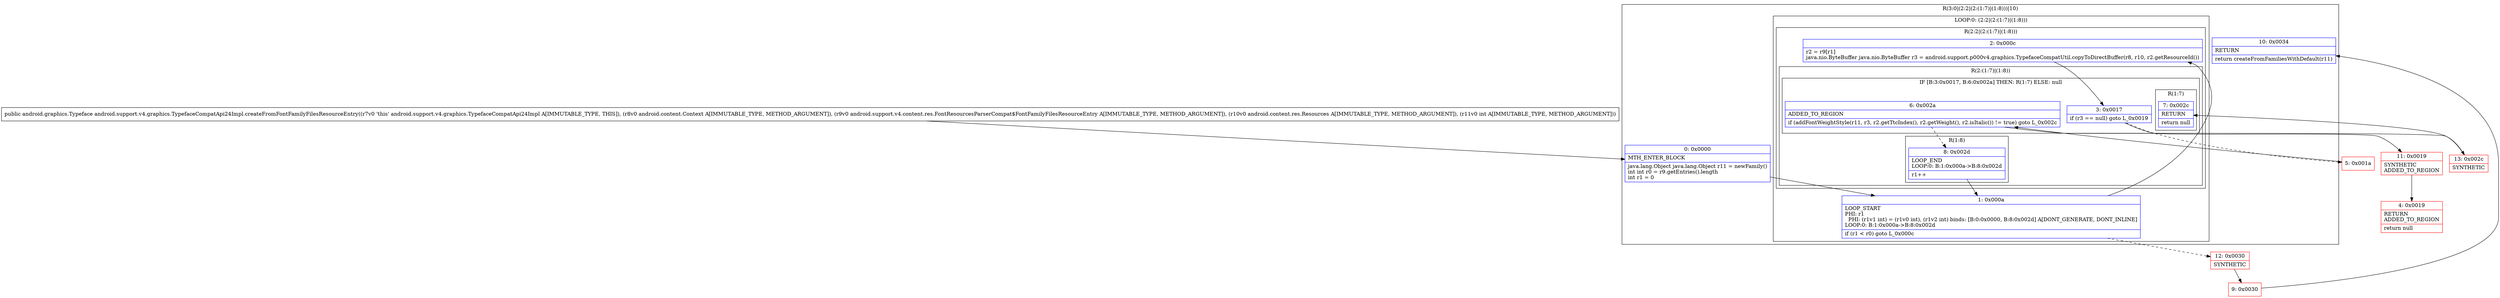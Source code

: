 digraph "CFG forandroid.support.v4.graphics.TypefaceCompatApi24Impl.createFromFontFamilyFilesResourceEntry(Landroid\/content\/Context;Landroid\/support\/v4\/content\/res\/FontResourcesParserCompat$FontFamilyFilesResourceEntry;Landroid\/content\/res\/Resources;I)Landroid\/graphics\/Typeface;" {
subgraph cluster_Region_470555897 {
label = "R(3:0|(2:2|(2:(1:7)|(1:8)))|10)";
node [shape=record,color=blue];
Node_0 [shape=record,label="{0\:\ 0x0000|MTH_ENTER_BLOCK\l|java.lang.Object java.lang.Object r11 = newFamily()\lint int r0 = r9.getEntries().length\lint r1 = 0\l}"];
subgraph cluster_LoopRegion_2065580512 {
label = "LOOP:0: (2:2|(2:(1:7)|(1:8)))";
node [shape=record,color=blue];
Node_1 [shape=record,label="{1\:\ 0x000a|LOOP_START\lPHI: r1 \l  PHI: (r1v1 int) = (r1v0 int), (r1v2 int) binds: [B:0:0x0000, B:8:0x002d] A[DONT_GENERATE, DONT_INLINE]\lLOOP:0: B:1:0x000a\-\>B:8:0x002d\l|if (r1 \< r0) goto L_0x000c\l}"];
subgraph cluster_Region_1323029078 {
label = "R(2:2|(2:(1:7)|(1:8)))";
node [shape=record,color=blue];
Node_2 [shape=record,label="{2\:\ 0x000c|r2 = r9[r1]\ljava.nio.ByteBuffer java.nio.ByteBuffer r3 = android.support.p000v4.graphics.TypefaceCompatUtil.copyToDirectBuffer(r8, r10, r2.getResourceId())\l}"];
subgraph cluster_Region_2047431472 {
label = "R(2:(1:7)|(1:8))";
node [shape=record,color=blue];
subgraph cluster_IfRegion_1334174523 {
label = "IF [B:3:0x0017, B:6:0x002a] THEN: R(1:7) ELSE: null";
node [shape=record,color=blue];
Node_3 [shape=record,label="{3\:\ 0x0017|if (r3 == null) goto L_0x0019\l}"];
Node_6 [shape=record,label="{6\:\ 0x002a|ADDED_TO_REGION\l|if (addFontWeightStyle(r11, r3, r2.getTtcIndex(), r2.getWeight(), r2.isItalic()) != true) goto L_0x002c\l}"];
subgraph cluster_Region_294875145 {
label = "R(1:7)";
node [shape=record,color=blue];
Node_7 [shape=record,label="{7\:\ 0x002c|RETURN\l|return null\l}"];
}
}
subgraph cluster_Region_161355852 {
label = "R(1:8)";
node [shape=record,color=blue];
Node_8 [shape=record,label="{8\:\ 0x002d|LOOP_END\lLOOP:0: B:1:0x000a\-\>B:8:0x002d\l|r1++\l}"];
}
}
}
}
Node_10 [shape=record,label="{10\:\ 0x0034|RETURN\l|return createFromFamiliesWithDefault(r11)\l}"];
}
Node_4 [shape=record,color=red,label="{4\:\ 0x0019|RETURN\lADDED_TO_REGION\l|return null\l}"];
Node_5 [shape=record,color=red,label="{5\:\ 0x001a}"];
Node_9 [shape=record,color=red,label="{9\:\ 0x0030}"];
Node_11 [shape=record,color=red,label="{11\:\ 0x0019|SYNTHETIC\lADDED_TO_REGION\l}"];
Node_12 [shape=record,color=red,label="{12\:\ 0x0030|SYNTHETIC\l}"];
Node_13 [shape=record,color=red,label="{13\:\ 0x002c|SYNTHETIC\l}"];
MethodNode[shape=record,label="{public android.graphics.Typeface android.support.v4.graphics.TypefaceCompatApi24Impl.createFromFontFamilyFilesResourceEntry((r7v0 'this' android.support.v4.graphics.TypefaceCompatApi24Impl A[IMMUTABLE_TYPE, THIS]), (r8v0 android.content.Context A[IMMUTABLE_TYPE, METHOD_ARGUMENT]), (r9v0 android.support.v4.content.res.FontResourcesParserCompat$FontFamilyFilesResourceEntry A[IMMUTABLE_TYPE, METHOD_ARGUMENT]), (r10v0 android.content.res.Resources A[IMMUTABLE_TYPE, METHOD_ARGUMENT]), (r11v0 int A[IMMUTABLE_TYPE, METHOD_ARGUMENT])) }"];
MethodNode -> Node_0;
Node_0 -> Node_1;
Node_1 -> Node_2;
Node_1 -> Node_12[style=dashed];
Node_2 -> Node_3;
Node_3 -> Node_5[style=dashed];
Node_3 -> Node_11;
Node_6 -> Node_8[style=dashed];
Node_6 -> Node_13;
Node_8 -> Node_1;
Node_5 -> Node_6;
Node_9 -> Node_10;
Node_11 -> Node_4;
Node_12 -> Node_9;
Node_13 -> Node_7;
}

